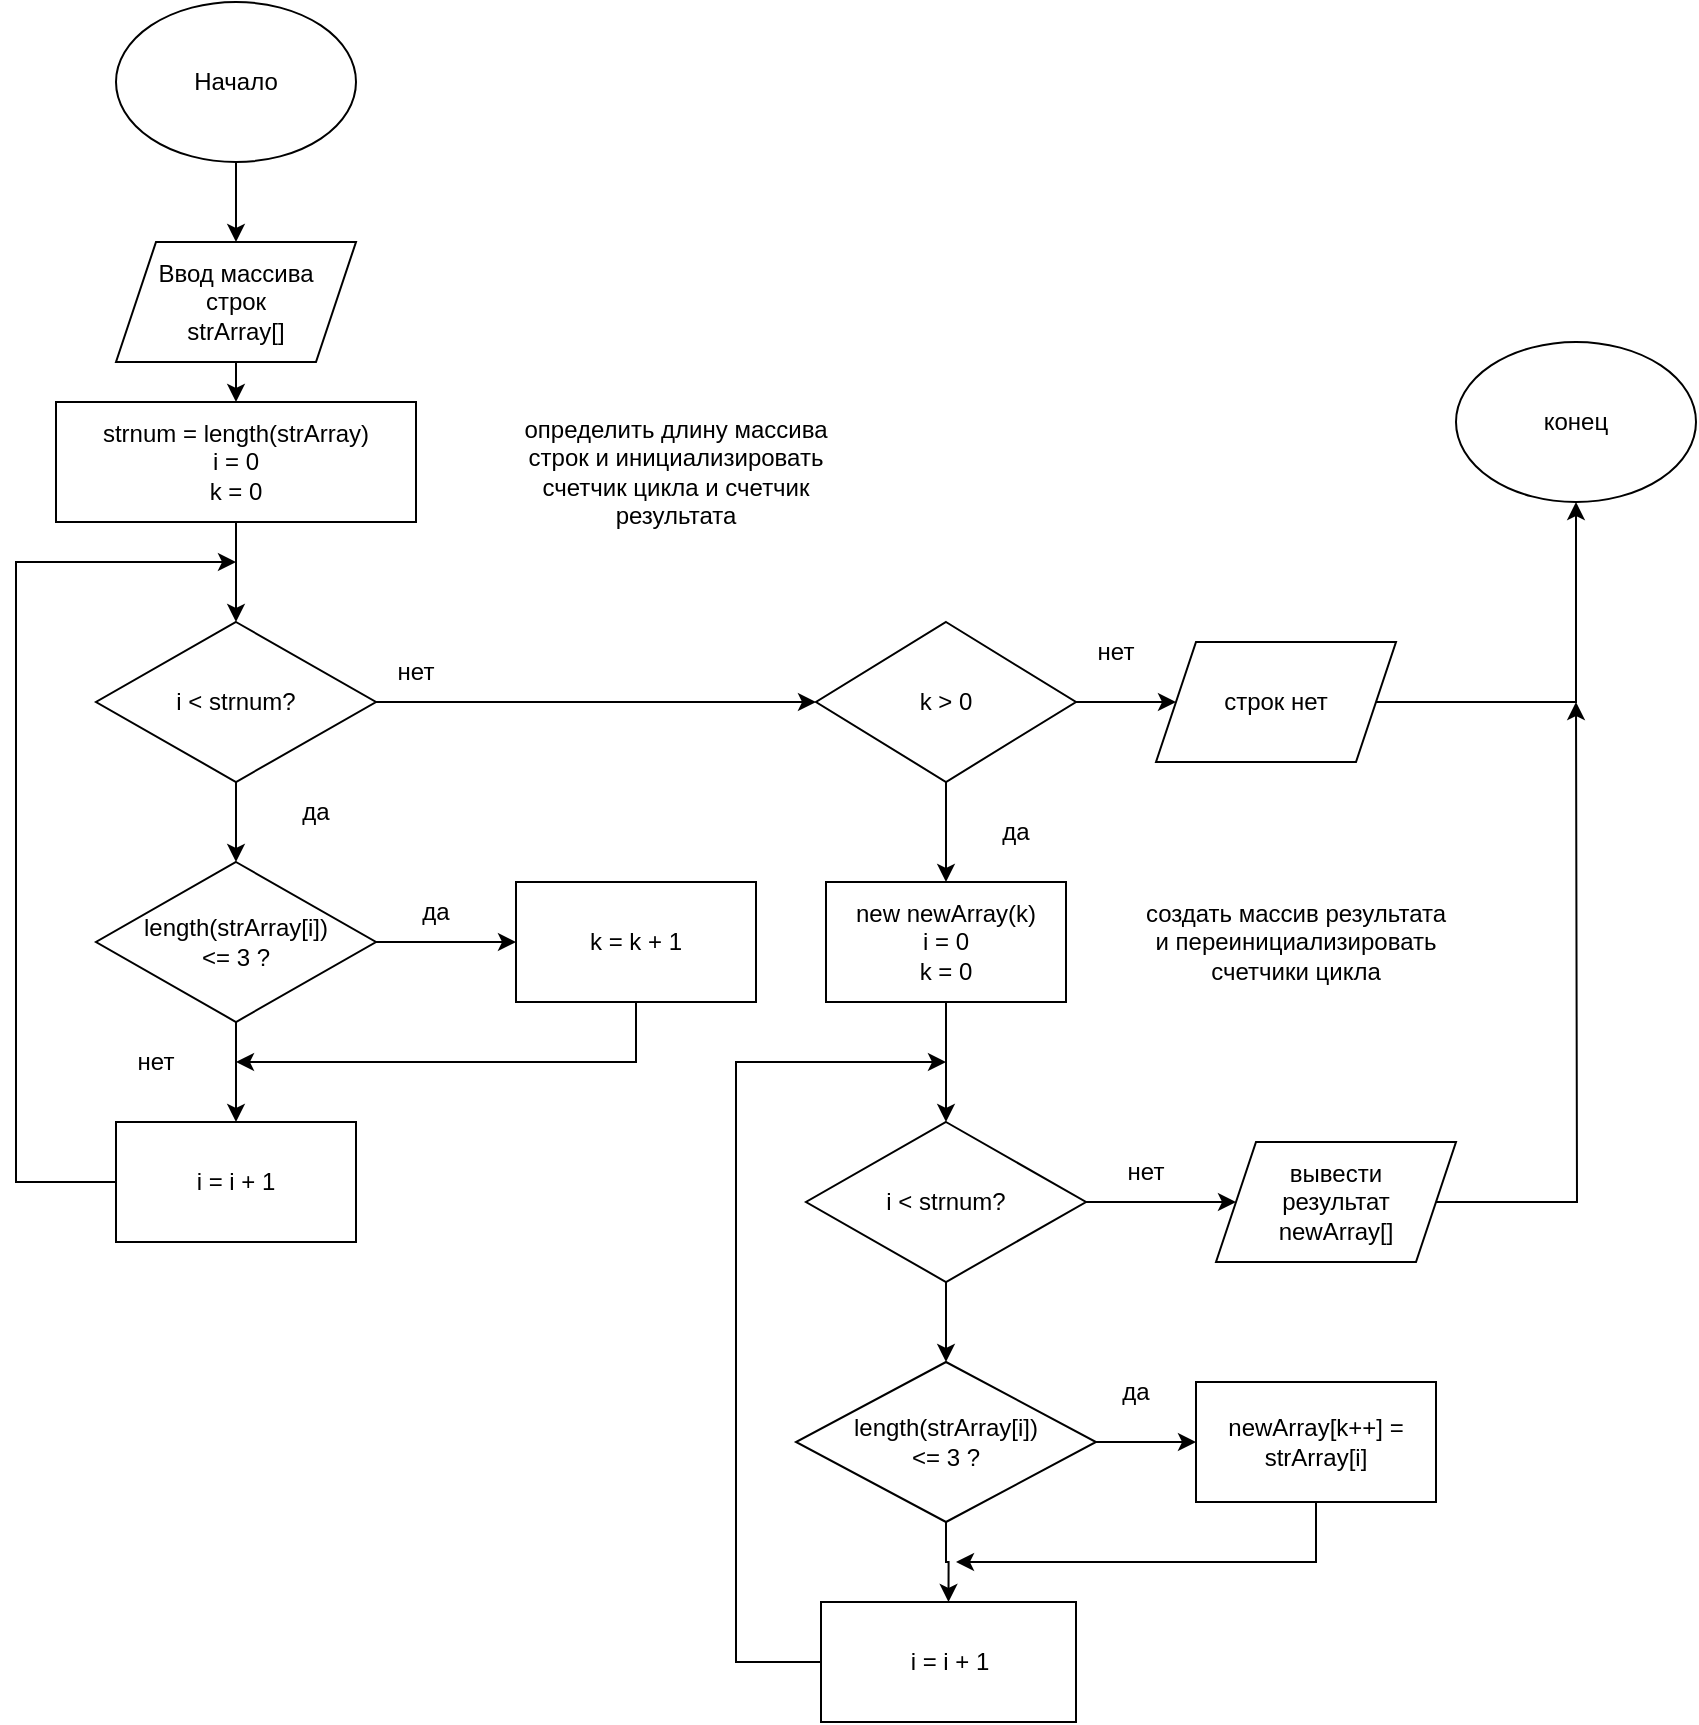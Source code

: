 <mxfile version="20.3.0" type="device"><diagram id="eSa1p-F_cymsKDhxd_1D" name="Страница 1"><mxGraphModel dx="852" dy="449" grid="1" gridSize="10" guides="1" tooltips="1" connect="1" arrows="1" fold="1" page="1" pageScale="1" pageWidth="827" pageHeight="1169" math="0" shadow="0"><root><mxCell id="0"/><mxCell id="1" parent="0"/><mxCell id="K3NhCZt0hjyKLsXwqI9F-3" style="edgeStyle=orthogonalEdgeStyle;rounded=0;orthogonalLoop=1;jettySize=auto;html=1;exitX=0.5;exitY=1;exitDx=0;exitDy=0;entryX=0.5;entryY=0;entryDx=0;entryDy=0;" edge="1" parent="1" source="K3NhCZt0hjyKLsXwqI9F-1" target="K3NhCZt0hjyKLsXwqI9F-2"><mxGeometry relative="1" as="geometry"/></mxCell><mxCell id="K3NhCZt0hjyKLsXwqI9F-1" value="Начало" style="ellipse;whiteSpace=wrap;html=1;" vertex="1" parent="1"><mxGeometry x="130" y="70" width="120" height="80" as="geometry"/></mxCell><mxCell id="K3NhCZt0hjyKLsXwqI9F-5" style="edgeStyle=orthogonalEdgeStyle;rounded=0;orthogonalLoop=1;jettySize=auto;html=1;exitX=0.5;exitY=1;exitDx=0;exitDy=0;entryX=0.5;entryY=0;entryDx=0;entryDy=0;" edge="1" parent="1" source="K3NhCZt0hjyKLsXwqI9F-2" target="K3NhCZt0hjyKLsXwqI9F-4"><mxGeometry relative="1" as="geometry"/></mxCell><mxCell id="K3NhCZt0hjyKLsXwqI9F-2" value="Ввод массива&lt;br&gt;строк&lt;br&gt;strArray[]" style="shape=parallelogram;perimeter=parallelogramPerimeter;whiteSpace=wrap;html=1;fixedSize=1;" vertex="1" parent="1"><mxGeometry x="130" y="190" width="120" height="60" as="geometry"/></mxCell><mxCell id="K3NhCZt0hjyKLsXwqI9F-8" style="edgeStyle=orthogonalEdgeStyle;rounded=0;orthogonalLoop=1;jettySize=auto;html=1;exitX=0.5;exitY=1;exitDx=0;exitDy=0;entryX=0.5;entryY=0;entryDx=0;entryDy=0;" edge="1" parent="1" source="K3NhCZt0hjyKLsXwqI9F-4" target="K3NhCZt0hjyKLsXwqI9F-7"><mxGeometry relative="1" as="geometry"/></mxCell><mxCell id="K3NhCZt0hjyKLsXwqI9F-4" value="strnum = length(strArray)&lt;br&gt;i = 0&lt;br&gt;k = 0" style="rounded=0;whiteSpace=wrap;html=1;" vertex="1" parent="1"><mxGeometry x="100" y="270" width="180" height="60" as="geometry"/></mxCell><mxCell id="K3NhCZt0hjyKLsXwqI9F-11" style="edgeStyle=orthogonalEdgeStyle;rounded=0;orthogonalLoop=1;jettySize=auto;html=1;exitX=0.5;exitY=1;exitDx=0;exitDy=0;entryX=0.5;entryY=0;entryDx=0;entryDy=0;" edge="1" parent="1" source="K3NhCZt0hjyKLsXwqI9F-7" target="K3NhCZt0hjyKLsXwqI9F-10"><mxGeometry relative="1" as="geometry"/></mxCell><mxCell id="K3NhCZt0hjyKLsXwqI9F-23" style="edgeStyle=orthogonalEdgeStyle;rounded=0;orthogonalLoop=1;jettySize=auto;html=1;exitX=1;exitY=0.5;exitDx=0;exitDy=0;entryX=0;entryY=0.5;entryDx=0;entryDy=0;" edge="1" parent="1" source="K3NhCZt0hjyKLsXwqI9F-7" target="K3NhCZt0hjyKLsXwqI9F-25"><mxGeometry relative="1" as="geometry"><mxPoint x="350" y="420" as="targetPoint"/></mxGeometry></mxCell><mxCell id="K3NhCZt0hjyKLsXwqI9F-7" value="i &amp;lt; strnum?" style="rhombus;whiteSpace=wrap;html=1;" vertex="1" parent="1"><mxGeometry x="120" y="380" width="140" height="80" as="geometry"/></mxCell><mxCell id="K3NhCZt0hjyKLsXwqI9F-9" value="определить длину массива строк и инициализировать счетчик цикла и счетчик результата" style="text;html=1;strokeColor=none;fillColor=none;align=center;verticalAlign=middle;whiteSpace=wrap;rounded=0;" vertex="1" parent="1"><mxGeometry x="320" y="270" width="180" height="70" as="geometry"/></mxCell><mxCell id="K3NhCZt0hjyKLsXwqI9F-18" style="edgeStyle=orthogonalEdgeStyle;rounded=0;orthogonalLoop=1;jettySize=auto;html=1;exitX=0.5;exitY=1;exitDx=0;exitDy=0;entryX=0.5;entryY=0;entryDx=0;entryDy=0;" edge="1" parent="1" source="K3NhCZt0hjyKLsXwqI9F-10" target="K3NhCZt0hjyKLsXwqI9F-16"><mxGeometry relative="1" as="geometry"/></mxCell><mxCell id="K3NhCZt0hjyKLsXwqI9F-10" value="length(strArray[i])&lt;br&gt;&amp;lt;= 3 ?" style="rhombus;whiteSpace=wrap;html=1;" vertex="1" parent="1"><mxGeometry x="120" y="500" width="140" height="80" as="geometry"/></mxCell><mxCell id="K3NhCZt0hjyKLsXwqI9F-15" style="edgeStyle=orthogonalEdgeStyle;rounded=0;orthogonalLoop=1;jettySize=auto;html=1;exitX=0;exitY=1;exitDx=0;exitDy=0;entryX=0;entryY=0.5;entryDx=0;entryDy=0;" edge="1" parent="1" source="K3NhCZt0hjyKLsXwqI9F-12" target="K3NhCZt0hjyKLsXwqI9F-14"><mxGeometry relative="1" as="geometry"><Array as="points"><mxPoint x="300" y="540"/><mxPoint x="300" y="540"/></Array></mxGeometry></mxCell><mxCell id="K3NhCZt0hjyKLsXwqI9F-12" value="да" style="text;html=1;strokeColor=none;fillColor=none;align=center;verticalAlign=middle;whiteSpace=wrap;rounded=0;" vertex="1" parent="1"><mxGeometry x="260" y="510" width="60" height="30" as="geometry"/></mxCell><mxCell id="K3NhCZt0hjyKLsXwqI9F-13" value="да" style="text;html=1;strokeColor=none;fillColor=none;align=center;verticalAlign=middle;whiteSpace=wrap;rounded=0;" vertex="1" parent="1"><mxGeometry x="200" y="460" width="60" height="30" as="geometry"/></mxCell><mxCell id="K3NhCZt0hjyKLsXwqI9F-17" style="edgeStyle=orthogonalEdgeStyle;rounded=0;orthogonalLoop=1;jettySize=auto;html=1;exitX=0.5;exitY=1;exitDx=0;exitDy=0;" edge="1" parent="1" source="K3NhCZt0hjyKLsXwqI9F-14"><mxGeometry relative="1" as="geometry"><mxPoint x="190" y="600" as="targetPoint"/><Array as="points"><mxPoint x="390" y="600"/></Array></mxGeometry></mxCell><mxCell id="K3NhCZt0hjyKLsXwqI9F-14" value="k = k + 1" style="rounded=0;whiteSpace=wrap;html=1;" vertex="1" parent="1"><mxGeometry x="330" y="510" width="120" height="60" as="geometry"/></mxCell><mxCell id="K3NhCZt0hjyKLsXwqI9F-19" style="edgeStyle=orthogonalEdgeStyle;rounded=0;orthogonalLoop=1;jettySize=auto;html=1;exitX=0;exitY=0.5;exitDx=0;exitDy=0;" edge="1" parent="1" source="K3NhCZt0hjyKLsXwqI9F-16"><mxGeometry relative="1" as="geometry"><mxPoint x="190" y="350" as="targetPoint"/><Array as="points"><mxPoint x="80" y="660"/><mxPoint x="80" y="350"/></Array></mxGeometry></mxCell><mxCell id="K3NhCZt0hjyKLsXwqI9F-16" value="i = i + 1" style="rounded=0;whiteSpace=wrap;html=1;" vertex="1" parent="1"><mxGeometry x="130" y="630" width="120" height="60" as="geometry"/></mxCell><mxCell id="K3NhCZt0hjyKLsXwqI9F-20" value="нет" style="text;html=1;strokeColor=none;fillColor=none;align=center;verticalAlign=middle;whiteSpace=wrap;rounded=0;" vertex="1" parent="1"><mxGeometry x="250" y="390" width="60" height="30" as="geometry"/></mxCell><mxCell id="K3NhCZt0hjyKLsXwqI9F-28" style="edgeStyle=orthogonalEdgeStyle;rounded=0;orthogonalLoop=1;jettySize=auto;html=1;exitX=1;exitY=0.5;exitDx=0;exitDy=0;entryX=0;entryY=0.5;entryDx=0;entryDy=0;" edge="1" parent="1" source="K3NhCZt0hjyKLsXwqI9F-25" target="K3NhCZt0hjyKLsXwqI9F-27"><mxGeometry relative="1" as="geometry"/></mxCell><mxCell id="K3NhCZt0hjyKLsXwqI9F-31" style="edgeStyle=orthogonalEdgeStyle;rounded=0;orthogonalLoop=1;jettySize=auto;html=1;exitX=0.5;exitY=1;exitDx=0;exitDy=0;entryX=0.5;entryY=0;entryDx=0;entryDy=0;" edge="1" parent="1" source="K3NhCZt0hjyKLsXwqI9F-25" target="K3NhCZt0hjyKLsXwqI9F-30"><mxGeometry relative="1" as="geometry"/></mxCell><mxCell id="K3NhCZt0hjyKLsXwqI9F-25" value="k &amp;gt; 0" style="rhombus;whiteSpace=wrap;html=1;" vertex="1" parent="1"><mxGeometry x="480" y="380" width="130" height="80" as="geometry"/></mxCell><mxCell id="K3NhCZt0hjyKLsXwqI9F-26" value="конец" style="ellipse;whiteSpace=wrap;html=1;" vertex="1" parent="1"><mxGeometry x="800" y="240" width="120" height="80" as="geometry"/></mxCell><mxCell id="K3NhCZt0hjyKLsXwqI9F-29" style="edgeStyle=orthogonalEdgeStyle;rounded=0;orthogonalLoop=1;jettySize=auto;html=1;exitX=1;exitY=0.5;exitDx=0;exitDy=0;entryX=0.5;entryY=1;entryDx=0;entryDy=0;" edge="1" parent="1" source="K3NhCZt0hjyKLsXwqI9F-27" target="K3NhCZt0hjyKLsXwqI9F-26"><mxGeometry relative="1" as="geometry"/></mxCell><mxCell id="K3NhCZt0hjyKLsXwqI9F-27" value="строк нет" style="shape=parallelogram;perimeter=parallelogramPerimeter;whiteSpace=wrap;html=1;fixedSize=1;" vertex="1" parent="1"><mxGeometry x="650" y="390" width="120" height="60" as="geometry"/></mxCell><mxCell id="K3NhCZt0hjyKLsXwqI9F-34" style="edgeStyle=orthogonalEdgeStyle;rounded=0;orthogonalLoop=1;jettySize=auto;html=1;exitX=0.5;exitY=1;exitDx=0;exitDy=0;entryX=0.5;entryY=0;entryDx=0;entryDy=0;" edge="1" parent="1" source="K3NhCZt0hjyKLsXwqI9F-30" target="K3NhCZt0hjyKLsXwqI9F-33"><mxGeometry relative="1" as="geometry"/></mxCell><mxCell id="K3NhCZt0hjyKLsXwqI9F-30" value="new newArray(k)&lt;br&gt;i = 0&lt;br&gt;k = 0" style="rounded=0;whiteSpace=wrap;html=1;" vertex="1" parent="1"><mxGeometry x="485" y="510" width="120" height="60" as="geometry"/></mxCell><mxCell id="K3NhCZt0hjyKLsXwqI9F-32" value="создать массив результата&lt;br&gt;и переинициализировать счетчики цикла" style="text;html=1;strokeColor=none;fillColor=none;align=center;verticalAlign=middle;whiteSpace=wrap;rounded=0;" vertex="1" parent="1"><mxGeometry x="630" y="505" width="180" height="70" as="geometry"/></mxCell><mxCell id="K3NhCZt0hjyKLsXwqI9F-36" style="edgeStyle=orthogonalEdgeStyle;rounded=0;orthogonalLoop=1;jettySize=auto;html=1;exitX=0.5;exitY=1;exitDx=0;exitDy=0;entryX=0.5;entryY=0;entryDx=0;entryDy=0;" edge="1" parent="1" source="K3NhCZt0hjyKLsXwqI9F-33" target="K3NhCZt0hjyKLsXwqI9F-35"><mxGeometry relative="1" as="geometry"/></mxCell><mxCell id="K3NhCZt0hjyKLsXwqI9F-38" style="edgeStyle=orthogonalEdgeStyle;rounded=0;orthogonalLoop=1;jettySize=auto;html=1;exitX=1;exitY=0.5;exitDx=0;exitDy=0;entryX=0;entryY=0.5;entryDx=0;entryDy=0;" edge="1" parent="1" source="K3NhCZt0hjyKLsXwqI9F-33" target="K3NhCZt0hjyKLsXwqI9F-37"><mxGeometry relative="1" as="geometry"/></mxCell><mxCell id="K3NhCZt0hjyKLsXwqI9F-33" value="i &amp;lt; strnum?" style="rhombus;whiteSpace=wrap;html=1;" vertex="1" parent="1"><mxGeometry x="475" y="630" width="140" height="80" as="geometry"/></mxCell><mxCell id="K3NhCZt0hjyKLsXwqI9F-43" style="edgeStyle=orthogonalEdgeStyle;rounded=0;orthogonalLoop=1;jettySize=auto;html=1;exitX=1;exitY=0.5;exitDx=0;exitDy=0;entryX=0;entryY=0.5;entryDx=0;entryDy=0;" edge="1" parent="1" source="K3NhCZt0hjyKLsXwqI9F-35" target="K3NhCZt0hjyKLsXwqI9F-42"><mxGeometry relative="1" as="geometry"/></mxCell><mxCell id="K3NhCZt0hjyKLsXwqI9F-46" style="edgeStyle=orthogonalEdgeStyle;rounded=0;orthogonalLoop=1;jettySize=auto;html=1;exitX=0.5;exitY=1;exitDx=0;exitDy=0;entryX=0.5;entryY=0;entryDx=0;entryDy=0;" edge="1" parent="1" source="K3NhCZt0hjyKLsXwqI9F-35" target="K3NhCZt0hjyKLsXwqI9F-45"><mxGeometry relative="1" as="geometry"/></mxCell><mxCell id="K3NhCZt0hjyKLsXwqI9F-35" value="length(strArray[i])&lt;br&gt;&amp;lt;= 3 ?" style="rhombus;whiteSpace=wrap;html=1;" vertex="1" parent="1"><mxGeometry x="470" y="750" width="150" height="80" as="geometry"/></mxCell><mxCell id="K3NhCZt0hjyKLsXwqI9F-39" style="edgeStyle=orthogonalEdgeStyle;rounded=0;orthogonalLoop=1;jettySize=auto;html=1;exitX=1;exitY=0.5;exitDx=0;exitDy=0;" edge="1" parent="1" source="K3NhCZt0hjyKLsXwqI9F-37"><mxGeometry relative="1" as="geometry"><mxPoint x="860" y="420" as="targetPoint"/></mxGeometry></mxCell><mxCell id="K3NhCZt0hjyKLsXwqI9F-37" value="вывести&lt;br&gt;результат&lt;br&gt;newArray[]" style="shape=parallelogram;perimeter=parallelogramPerimeter;whiteSpace=wrap;html=1;fixedSize=1;" vertex="1" parent="1"><mxGeometry x="680" y="640" width="120" height="60" as="geometry"/></mxCell><mxCell id="K3NhCZt0hjyKLsXwqI9F-40" value="нет" style="text;html=1;strokeColor=none;fillColor=none;align=center;verticalAlign=middle;whiteSpace=wrap;rounded=0;" vertex="1" parent="1"><mxGeometry x="615" y="640" width="60" height="30" as="geometry"/></mxCell><mxCell id="K3NhCZt0hjyKLsXwqI9F-41" value="нет" style="text;html=1;strokeColor=none;fillColor=none;align=center;verticalAlign=middle;whiteSpace=wrap;rounded=0;" vertex="1" parent="1"><mxGeometry x="120" y="585" width="60" height="30" as="geometry"/></mxCell><mxCell id="K3NhCZt0hjyKLsXwqI9F-47" style="edgeStyle=orthogonalEdgeStyle;rounded=0;orthogonalLoop=1;jettySize=auto;html=1;exitX=0.5;exitY=1;exitDx=0;exitDy=0;" edge="1" parent="1" source="K3NhCZt0hjyKLsXwqI9F-42"><mxGeometry relative="1" as="geometry"><mxPoint x="550" y="850" as="targetPoint"/><Array as="points"><mxPoint x="730" y="850"/></Array></mxGeometry></mxCell><mxCell id="K3NhCZt0hjyKLsXwqI9F-42" value="newArray[k++] =&lt;br&gt;strArray[i]" style="rounded=0;whiteSpace=wrap;html=1;" vertex="1" parent="1"><mxGeometry x="670" y="760" width="120" height="60" as="geometry"/></mxCell><mxCell id="K3NhCZt0hjyKLsXwqI9F-44" value="да" style="text;html=1;strokeColor=none;fillColor=none;align=center;verticalAlign=middle;whiteSpace=wrap;rounded=0;" vertex="1" parent="1"><mxGeometry x="610" y="750" width="60" height="30" as="geometry"/></mxCell><mxCell id="K3NhCZt0hjyKLsXwqI9F-48" style="edgeStyle=orthogonalEdgeStyle;rounded=0;orthogonalLoop=1;jettySize=auto;html=1;exitX=0;exitY=0.5;exitDx=0;exitDy=0;" edge="1" parent="1" source="K3NhCZt0hjyKLsXwqI9F-45"><mxGeometry relative="1" as="geometry"><mxPoint x="545" y="600" as="targetPoint"/><Array as="points"><mxPoint x="440" y="900"/><mxPoint x="440" y="600"/></Array></mxGeometry></mxCell><mxCell id="K3NhCZt0hjyKLsXwqI9F-45" value="i = i + 1" style="rounded=0;whiteSpace=wrap;html=1;" vertex="1" parent="1"><mxGeometry x="482.5" y="870" width="127.5" height="60" as="geometry"/></mxCell><mxCell id="K3NhCZt0hjyKLsXwqI9F-49" value="нет" style="text;html=1;strokeColor=none;fillColor=none;align=center;verticalAlign=middle;whiteSpace=wrap;rounded=0;" vertex="1" parent="1"><mxGeometry x="600" y="380" width="60" height="30" as="geometry"/></mxCell><mxCell id="K3NhCZt0hjyKLsXwqI9F-50" value="да" style="text;html=1;strokeColor=none;fillColor=none;align=center;verticalAlign=middle;whiteSpace=wrap;rounded=0;" vertex="1" parent="1"><mxGeometry x="550" y="470" width="60" height="30" as="geometry"/></mxCell></root></mxGraphModel></diagram></mxfile>